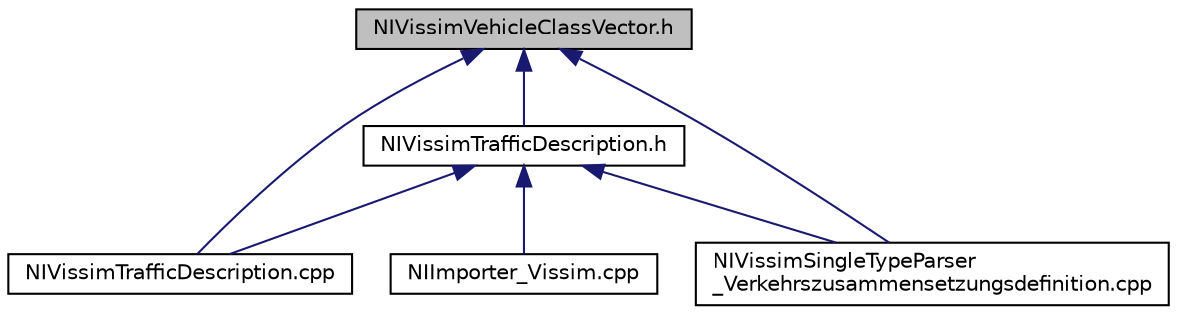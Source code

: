 digraph "NIVissimVehicleClassVector.h"
{
  edge [fontname="Helvetica",fontsize="10",labelfontname="Helvetica",labelfontsize="10"];
  node [fontname="Helvetica",fontsize="10",shape=record];
  Node4 [label="NIVissimVehicleClassVector.h",height=0.2,width=0.4,color="black", fillcolor="grey75", style="filled", fontcolor="black"];
  Node4 -> Node5 [dir="back",color="midnightblue",fontsize="10",style="solid",fontname="Helvetica"];
  Node5 [label="NIVissimTrafficDescription.h",height=0.2,width=0.4,color="black", fillcolor="white", style="filled",URL="$d2/d0d/_n_i_vissim_traffic_description_8h.html"];
  Node5 -> Node6 [dir="back",color="midnightblue",fontsize="10",style="solid",fontname="Helvetica"];
  Node6 [label="NIImporter_Vissim.cpp",height=0.2,width=0.4,color="black", fillcolor="white", style="filled",URL="$d0/d29/_n_i_importer___vissim_8cpp.html"];
  Node5 -> Node7 [dir="back",color="midnightblue",fontsize="10",style="solid",fontname="Helvetica"];
  Node7 [label="NIVissimTrafficDescription.cpp",height=0.2,width=0.4,color="black", fillcolor="white", style="filled",URL="$d0/d5f/_n_i_vissim_traffic_description_8cpp.html"];
  Node5 -> Node8 [dir="back",color="midnightblue",fontsize="10",style="solid",fontname="Helvetica"];
  Node8 [label="NIVissimSingleTypeParser\l_Verkehrszusammensetzungsdefinition.cpp",height=0.2,width=0.4,color="black", fillcolor="white", style="filled",URL="$d4/d5a/_n_i_vissim_single_type_parser___verkehrszusammensetzungsdefinition_8cpp.html"];
  Node4 -> Node7 [dir="back",color="midnightblue",fontsize="10",style="solid",fontname="Helvetica"];
  Node4 -> Node8 [dir="back",color="midnightblue",fontsize="10",style="solid",fontname="Helvetica"];
}
